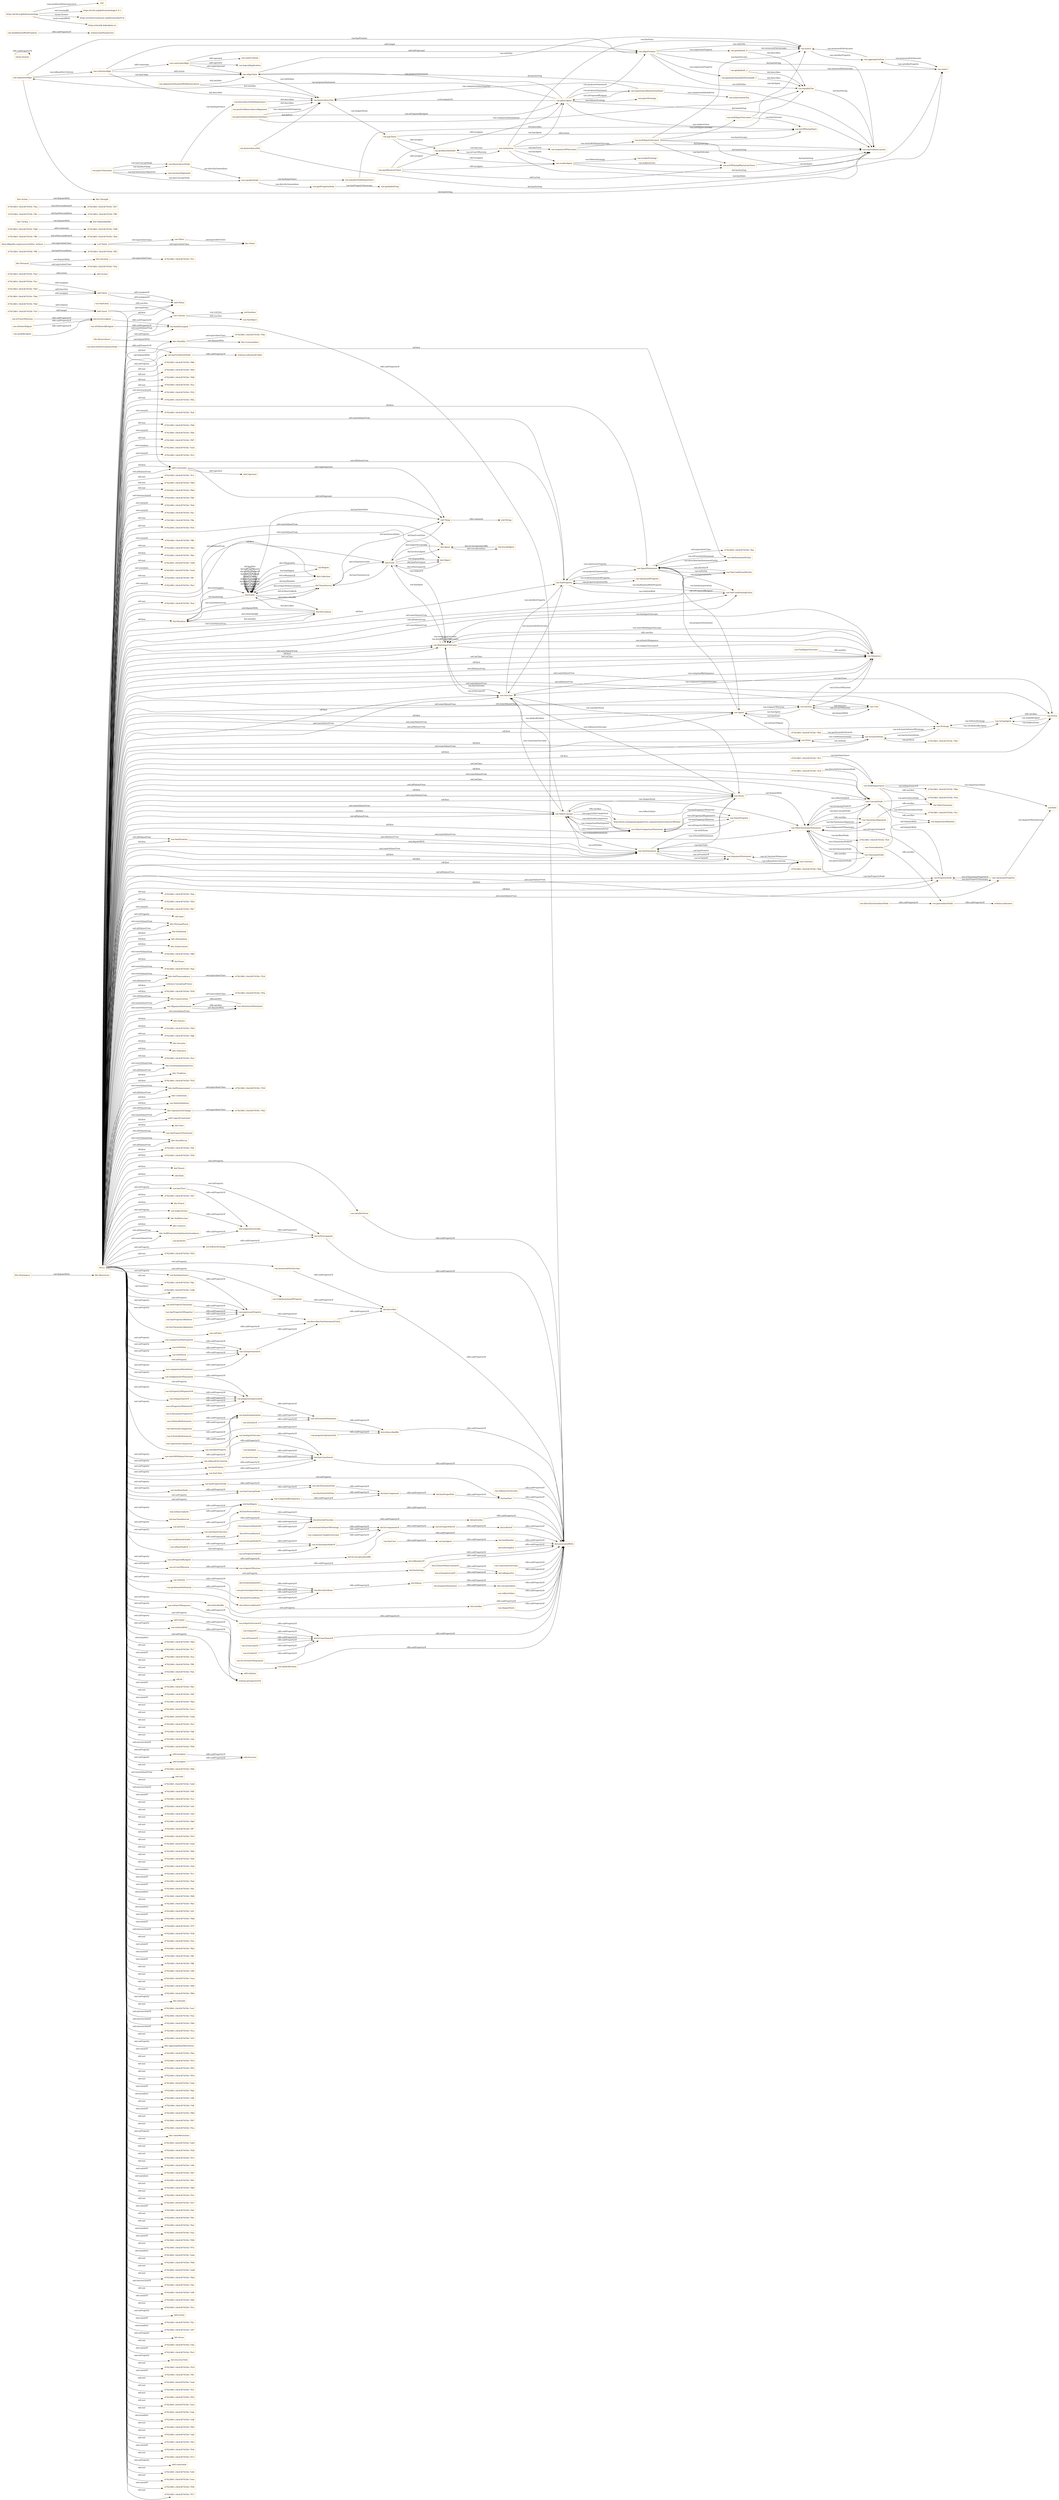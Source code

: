 digraph ar2dtool_diagram { 
rankdir=LR;
size="1501"
node [shape = rectangle, color="orange"]; "bhv:Dominance" "-47923801:18c63679356:-7fbe" "dul:Situation" "-47923801:18c63679356:-7fb2" "odrl:Action" "-47923801:18c63679356:-7f30" "-47923801:18c63679356:-7f5a" "bhv:PersonalFocus" "bhv:Hedonism" "bhv:Societal" "-47923801:18c63679356:-7ff6" "vae:NodeImportance" "bhv:Universalism" "-47923801:18c63679356:-7f24" "vae:Value" "bhv:Stimulation" "-47923801:18c63679356:-7fed" "odrl:Policy" "bhv:Achievement" "bhv:Value" "-47923801:18c63679356:-7f80" "dul:Norm" "odrl:Operator" "-47923801:18c63679356:-7fa4" "-47923801:18c63679356:-7fb8" "vae:VaeProperty" "-47923801:18c63679356:-7f4e" "bhv:SelfTrascendence" "vae:Outcome" "-47923801:18c63679356:-7fd8" "schema:ConceptualFrame" "vae:VaeEntity" "-47923801:18c63679356:-7f59" "vae:MultiInputOutcome" "-47923801:18c63679356:-7fde" "bhv:Conservation" "vae:AlignmentStatement" "bhv:Dependability" "dul:SocialObject" "bhv:Caring" "odrl:Asset" "bhv:Nature" "-47923801:18c63679356:-7fb5" "-47923801:18c63679356:-7f4d" "vae:Generalization" "-47923801:18c63679356:-7ffc" "vae:Context" "vae:ActionOnState" "vae:VaeStatement" "vae:TaxonomyProperty" "bhv:Security" "vae:ConceptNode" "dul:Object" "bhv:Tolerance" "vae:System" "http://dbpedia.org/resource/Value_(ethics)" "bhv:Humility" "-47923801:18c63679356:-7fe1" "-47923801:18c63679356:-7ff3" "odrl:Party" "vae:Norm" "bhv:GrowthAndAnxietyFree" "vae:User" "vae:Sequence" "vae:AgentStatement" "-47923801:18c63679356:-7fe7" "vae:VaeConditionedEntity" "bhv:Tradition" "dul:Event" "dul:Agent" "vae:ValueTaxonomyStatement" "-47923801:18c63679356:-7fc3" "-47923801:18c63679356:-7fd5" "-47923801:18c63679356:-7f1b" "vae:TaxonomyAlignment" "bhv:SelfEnhancement" "vae:Strategy" "-47923801:18c63679356:-7fc0" "vae:Agent" "bhv:Benevolence" "vae:FinalInputOutcome" "vae:VaeSituation" "bhv:Conformity" "vae:Action" "-47923801:18c63679356:-7fbb" "-47923801:18c63679356:-7fcf" "bhv:Resources" "dul:Collection" "vae:AwarenessStatement" "vae:ValueDefinition" "bhv:OpennessToChange" "-47923801:18c63679356:-7ff9" "vae:ActingAgent" "odrl:LogicalConstraint" "-47923801:18c63679356:-7fe4" "vae:ValueConcept" "vae:PropertyNode" "vae:ValueProperty" "vae:ValueComparisonStatement" "-47923801:18c63679356:-7fcc" "vae:VaeStatementEntity" "vae:Criterion" "bhv:Thought" "dul:TimeInterval" "vae:State" "dul:Entity" "-47923801:18c63679356:-7fc9" "bhv:Face" "vae:VaeConditioningEntity" "vae:TaxonomyNode" "vae:VaePropertyStatement" "bhv:SocialFocus" "-47923801:18c63679356:-7f2f" "odrl:Constraint" "-47923801:18c63679356:-7f39" "-47923801:18c63679356:-7ff0" "vae:OptimizedProperty" "dul:Theory" "dul:Region" "dul:Description" "-47923801:18c63679356:-7f3a" "bhv:Action" "-47923801:18c63679356:-7fc6" "vcvf:Value" "odrl:Rule" "-47923801:18c63679356:-7f1c" "-47923801:18c63679356:-7f47" "bhv:Power" "-47923801:18c63679356:-7fea" "vae:ImportanceRelation" "bhv:Personal" "-47923801:18c63679356:-7f42" "-47923801:18c63679356:-7fa1" "vae:ArgumentStatement" "bhv:SelfDirection" "-47923801:18c63679356:-7fd2" "bhv:Concern" "-47923801:18c63679356:-7fdb" "bhv:SelfProtectionAndAnxietyAvoidance" ; /*classes style*/
	"bhv:Action" -> "bhv:Thought" [ label = "owl:disjointWith" ];
	"vae:particularizesNode" -> "schema:subsumedUnder" [ label = "rdfs:subPropertyOf" ];
	"vae:hasConceptNode" -> "vae:hasTaxonomyNode" [ label = "rdfs:subPropertyOf" ];
	"vae:ConceptNode" -> "vae:PropertyNode" [ label = "owl:disjointWith" ];
	"vae:argumentAlign" -> "vae:criterionAlign" [ label = "vae:isBasedOnCriterion" ];
	"vae:argumentAlign" -> "vae:alignPremise" [ label = "vae:hasPremise" ];
	"vae:argumentAlign" -> "vae:alignClaim" [ label = "vae:hasClaim" ];
	"vae:argumentAlign" -> "vae:taxProblemContext" [ label = "dul:hasSetting" ];
	"vae:isTaxonomyNodeOf" -> "dul:isComponentOf" [ label = "rdfs:subPropertyOf" ];
	"vae:previousInputOutcome" -> "dul:directlyFollows" [ label = "rdfs:subPropertyOf" ];
	"vae:proposesStatement" -> "dul:conceptualizes" [ label = "rdfs:subPropertyOf" ];
	"vae:hasTaxonomyNode" -> "dul:hasComponent" [ label = "rdfs:subPropertyOf" ];
	"vae:giniPropertyNode" -> "vae:giniIndexProp" [ label = "vae:hasPropertyTaxonomy" ];
	"dul:isSatisfiedBy" -> "dul:associatedWith" [ label = "rdfs:subPropertyOf" ];
	"vae:nextInputOutcome" -> "dul:directlyPrecedes" [ label = "rdfs:subPropertyOf" ];
	"vae:abidesByValue" -> "dul:associatedWith" [ label = "rdfs:subPropertyOf" ];
	"vae:VaeSituation" -> "vae:VaeStatement" [ label = "owl:disjointWith" ];
	"vae:benvolenceNodeImportance" -> "vae:benevolenceTax" [ label = "dul:describes" ];
	"dul:conceptualizes" -> "dul:associatedWith" [ label = "rdfs:subPropertyOf" ];
	"vae:comparisonHasInferior" -> "vae:interpretationOn" [ label = "rdfs:subPropertyOf" ];
	"vae:hasTrace" -> "dul:isAgentInvolvedIn" [ label = "rdfs:subPropertyOf" ];
	"vae:shapesNorm" -> "dul:associatedWith" [ label = "rdfs:subPropertyOf" ];
	"vae:isInputOf" -> "dul:isConstituentOf" [ label = "rdfs:subPropertyOf" ];
	"dul:involvesAgent" -> "dul:hasParticipant" [ label = "rdfs:subPropertyOf" ];
	"dul:isObservableAt" -> "dul:hasRegion" [ label = "rdfs:subPropertyOf" ];
	"terms:license" -> "terms:license" [ label = "rdfs:subPropertyOf" ];
	"vae:multiInputOutcome2" -> "vae:actOfPayingTaxes" [ label = "vae:hasOutcome" ];
	"vae:multiInputOutcome2" -> "vae:state2" [ label = "vae:hasInput" ];
	"vae:satisfiesNorm" -> "dul:associatedWith" [ label = "rdfs:subPropertyOf" ];
	"bhv:SelfTrascendence" -> "-47923801:18c63679356:-7f24" [ label = "owl:equivalentClass" ];
	"dul:isAgentInvolvedIn" -> "dul:isParticipantIn" [ label = "rdfs:subPropertyOf" ];
	"http://dbpedia.org/resource/Value_(ethics)" -> "vcvf:Value" [ label = "owl:equivalentClass" ];
	"vae:describesVaeStatementEntity" -> "dul:describes" [ label = "rdfs:subPropertyOf" ];
	"vae:hasPropertyTaxonomy" -> "vae:expressesProperty" [ label = "rdfs:subPropertyOf" ];
	"dul:Event" -> "dul:Object" [ label = "owl:disjointWith" ];
	"vae:isPremiseOf" -> "dul:isConstituentOf" [ label = "rdfs:subPropertyOf" ];
	"dul:isConstituentOf" -> "dul:associatedWith" [ label = "rdfs:subPropertyOf" ];
	"vae:interpretationOn" -> "vae:describesVaeStatementEntity" [ label = "rdfs:subPropertyOf" ];
	"vae:isTestedInStatement" -> "vae:hasInterpretation" [ label = "rdfs:subPropertyOf" ];
	"dul:Description" -> "dul:Situation" [ label = "owl:disjointWith" ];
	"vae:giniIndex0_3" -> "vae:state1" [ label = "vae:measuredOnOutcome" ];
	"vae:giniIndex0_3" -> "vae:equalityTax" [ label = "dul:describes" ];
	"vae:madeByAgent" -> "dul:involvesAgent" [ label = "rdfs:subPropertyOf" ];
	"dul:isPreconditionOf" -> "dul:directlyPrecedes" [ label = "rdfs:subPropertyOf" ];
	"vae:isOutcomeOf" -> "dul:isConstituentOf" [ label = "rdfs:subPropertyOf" ];
	"vae:isPresentInStatement" -> "dul:isDescribedBy" [ label = "rdfs:subPropertyOf" ];
	"vae:hasInput" -> "dul:hasConstituent" [ label = "rdfs:subPropertyOf" ];
	"bhv:Personal" -> "bhv:Societal" [ label = "owl:disjointWith" ];
	"bhv:Personal" -> "-47923801:18c63679356:-7f3a" [ label = "owl:equivalentClass" ];
	"vae:hasUser" -> "vae:hasAgent" [ label = "rdfs:subPropertyOf" ];
	"vae:equalityTax" -> "vae:taxProblemContext" [ label = "dul:hasSetting" ];
	"vae:influencesOutcome" -> "dul:associatedWith" [ label = "rdfs:subPropertyOf" ];
	"dul:hasPart" -> "dul:associatedWith" [ label = "rdfs:subPropertyOf" ];
	"vae:onState" -> "dul:hasPrecondition" [ label = "rdfs:subPropertyOf" ];
	"vae:hasActionOnState" -> "dul:hasComponent" [ label = "rdfs:subPropertyOf" ];
	"vae:AgentStatement" -> "-47923801:18c63679356:-7fa1" [ label = "owl:equivalentClass" ];
	"vae:hasPropertyNode" -> "vae:hasTaxonomyNode" [ label = "rdfs:subPropertyOf" ];
	"vae:payMinimumTaxes" -> "vae:problemModeller" [ label = "odrl:assigner" ];
	"vae:payMinimumTaxes" -> "vae:payerAgent" [ label = "odrl:assignee" ];
	"vae:payMinimumTaxes" -> "vae:evaderAgent" [ label = "odrl:assignee" ];
	"vae:payMinimumTaxes" -> "vae:actOfPayingMiniumumTaxes" [ label = "odrl:action" ];
	"vae:equalityNode" -> "vae:giniPropertyNode" [ label = "vae:directlyGeneralizes" ];
	"vae:equalityNode" -> "vae:equalityNodeImportance" [ label = "vae:hasImportance" ];
	"dul:hasPrecondition" -> "dul:directlyFollows" [ label = "rdfs:subPropertyOf" ];
	"vae:hasPropertyOfSuperior" -> "vae:expressesProperty" [ label = "rdfs:subPropertyOf" ];
	"odrl:Asset" -> "odrl:Constraint" [ label = "owl:disjointWith" ];
	"bhv:Conservation" -> "-47923801:18c63679356:-7f5a" [ label = "owl:equivalentClass" ];
	"dul:hasRegion" -> "dul:associatedWith" [ label = "rdfs:subPropertyOf" ];
	"vae:isPropertyNodeOf" -> "vae:isTaxonomyNodeOf" [ label = "rdfs:subPropertyOf" ];
	"bhv:Societal" -> "-47923801:18c63679356:-7f1c" [ label = "owl:equivalentClass" ];
	"dul:precedes" -> "dul:associatedWith" [ label = "rdfs:subPropertyOf" ];
	"vae:comparisonHasSuperior" -> "vae:interpretationOn" [ label = "rdfs:subPropertyOf" ];
	"vae:hasOutcome" -> "dul:hasConstituent" [ label = "rdfs:subPropertyOf" ];
	"vae:Norm" -> "vae:ValueTaxonomyStatement" [ label = "owl:disjointWith" ];
	"vae:alignPremise" -> "vae:equalityTax" [ label = "vae:withValue" ];
	"vae:alignPremise" -> "vae:state2" [ label = "vae:onEntity" ];
	"vae:alignPremise" -> "vae:giniIndexSatisfiedThreshold0_7" [ label = "vae:expressesProperty" ];
	"vae:alignPremise" -> "vae:giniIndex0_9" [ label = "vae:expressesProperty" ];
	"vae:alignPremise" -> "vae:taxProblemContext" [ label = "dul:hasSetting" ];
	"vae:isProposedByAgent" -> "dul:isConceptualizedBy" [ label = "rdfs:subPropertyOf" ];
	"dul:isComponentOf" -> "dul:isPropertPartOf" [ label = "rdfs:subPropertyOf" ];
	"vae:Value" -> "bhv:Value" [ label = "owl:equivalentClass" ];
	"bhv:Dominance" -> "bhv:Resources" [ label = "owl:disjointWith" ];
	"vae:isEntityOf" -> "vae:isPresentInStatement" [ label = "rdfs:subPropertyOf" ];
	"dul:isConceptualizedBy" -> "dul:associatedWith" [ label = "rdfs:subPropertyOf" ];
	"vae:MultiInputOutcome" -> "vae:Sequence" [ label = "rdfs:seeAlso" ];
	"vae:propertyExpressedAt" -> "vae:isPresentInStatement" [ label = "rdfs:subPropertyOf" ];
	"vae:payerAgent" -> "vae:taxProblemContext" [ label = "dul:hasSetting" ];
	"vae:payerAgent" -> "vae:importanceRelationTaxPayer" [ label = "vae:proposesStatement" ];
	"vae:payerAgent" -> "vae:payerStrategy" [ label = "vae:followsStrategy" ];
	"vae:payerAgent" -> "vae:benevolenceTax" [ label = "vcvf:commitsTo" ];
	"vae:payerAgent" -> "vae:argumentAlign" [ label = "vae:proposesStatement" ];
	"vae:payerAgent" -> "vae:alignClaim" [ label = "vae:proposesStatement" ];
	"vae:payerAgent" -> "vae:actOfPayingTaxes" [ label = "vae:makesAction" ];
	"vae:payerAgent" -> "vae:alignPremise" [ label = "vae:proposesStatement" ];
	"vae:hasState" -> "dul:isAgentInvolvedIn" [ label = "rdfs:subPropertyOf" ];
	"vae:AwarenessStatement" -> "vae:AlignmentStatement" [ label = "rdfs:seeAlso" ];
	"vae:isConceptNodeOf" -> "vae:isTaxonomyNodeOf" [ label = "rdfs:subPropertyOf" ];
	"bhv:Caring" -> "bhv:Dependability" [ label = "owl:disjointWith" ];
	"vae:payTaxes" -> "vae:problemModeller" [ label = "odrl:assigner" ];
	"vae:payTaxes" -> "vae:evaderAgent" [ label = "odrl:assignee" ];
	"vae:payTaxes" -> "vae:actOfPayingTaxes" [ label = "odrl:action" ];
	"vae:hasRootNode" -> "vae:hasConceptNode" [ label = "rdfs:subPropertyOf" ];
	"vae:isAgentOfSystem" -> "dul:isMemberOf" [ label = "rdfs:subPropertyOf" ];
	"dul:hasProperPart" -> "dul:hasPart" [ label = "rdfs:subPropertyOf" ];
	"vae:aggregationSum" -> "vae:state2" [ label = "vae:measuredOnOutcome" ];
	"vae:aggregationSum" -> "vae:state1" [ label = "vae:measuredOnOutcome" ];
	"vae:ValueConcept" -> "http://www.ontologydesignpatterns.org/ont/values/valuecore#Value" [ label = "rdfs:seeAlso" ];
	"vae:state1" -> "vae:aggregationSum" [ label = "vae:satisfiesProperty" ];
	"vae:isInputOutcomeOf" -> "dul:isConstituentOf" [ label = "rdfs:subPropertyOf" ];
	"vae:payerTaxonomy" -> "vae:taxonomAlignment" [ label = "vae:hasTaxonomyAlignment" ];
	"vae:payerTaxonomy" -> "vae:benevolenceNode" [ label = "vae:hasRootNode" ];
	"vae:payerTaxonomy" -> "vae:equalityNode" [ label = "vae:hasConceptNode" ];
	"vae:payerTaxonomy" -> "vae:benevolenceNode" [ label = "vae:hasConceptNode" ];
	"vae:isTaxonomyPropertyOf" -> "vae:propertyExpressedAt" [ label = "rdfs:subPropertyOf" ];
	"vae:giniIndex0_9" -> "vae:state2" [ label = "vae:measuredOnOutcome" ];
	"vae:giniIndex0_9" -> "vae:equalityTax" [ label = "dul:describes" ];
	"vae:directlyParticularizesNode" -> "vae:particularizesNode" [ label = "rdfs:subPropertyOf" ];
	"vae:isRootNodeOf" -> "vae:isConceptNodeOf" [ label = "rdfs:subPropertyOf" ];
	"vae:problemModeller" -> "vae:taxSystem" [ label = "vae:isUserOfSystem" ];
	"dul:hasSetting" -> "dul:associatedWith" [ label = "rdfs:subPropertyOf" ];
	"dul:hasMember" -> "dul:associatedWith" [ label = "rdfs:subPropertyOf" ];
	"vae:expressesProperty" -> "vae:describesVaeStatementEntity" [ label = "rdfs:subPropertyOf" ];
	"vae:taxSystem" -> "vae:problemModeller" [ label = "vae:hasUser" ];
	"vae:taxSystem" -> "vae:sequenceOfOutcomes" [ label = "vae:hasTrace" ];
	"vae:taxSystem" -> "vae:state2" [ label = "vae:hasState" ];
	"vae:taxSystem" -> "vae:state1" [ label = "vae:hasState" ];
	"vae:taxSystem" -> "vae:payerAgent" [ label = "vae:hasAgent" ];
	"vae:taxSystem" -> "vae:evaderAgent" [ label = "vae:hasAgent" ];
	"vae:taxSystem" -> "vae:taxProblemContext" [ label = "dul:hasSetting" ];
	"vae:hasAgent" -> "dul:hasMember" [ label = "rdfs:subPropertyOf" ];
	"vae:isFollowedByAgent" -> "dul:hasParticipant" [ label = "rdfs:subPropertyOf" ];
	"vae:criterionAlign" -> "vae:alignPremise" [ label = "odrl:target" ];
	"vae:criterionAlign" -> "vae:constraintAlign" [ label = "odrl:constraint" ];
	"vae:criterionAlign" -> "vae:alignClaim" [ label = "odrl:action" ];
	"vae:criterionAlign" -> "vae:benevolenceTax" [ label = "dul:describes" ];
	"vae:hasRelationWithProperty" -> "schema:hasPerspective" [ label = "rdfs:subPropertyOf" ];
	"vae:measuredOnOutcome" -> "dul:describes" [ label = "rdfs:subPropertyOf" ];
	"vae:isImportanceOf" -> "vae:propertyExpressedAt" [ label = "rdfs:subPropertyOf" ];
	"dul:isSettingFor" -> "dul:associatedWith" [ label = "rdfs:subPropertyOf" ];
	"vae:perform" -> "dul:hasPostcondition" [ label = "rdfs:subPropertyOf" ];
	"vcvf:Value" -> "bhv:Value" [ label = "owl:equivalentClass" ];
	"vcvf:Value" -> "vae:Value" [ label = "owl:equivalentClass" ];
	"dul:isPartOf" -> "dul:associatedWith" [ label = "rdfs:subPropertyOf" ];
	"vae:isTraceOfSystem" -> "dul:involvesAgent" [ label = "rdfs:subPropertyOf" ];
	"dul:isParticipantIn" -> "dul:associatedWith" [ label = "rdfs:subPropertyOf" ];
	"vae:directlyGeneralizesNode" -> "vae:generalizesNode" [ label = "rdfs:subPropertyOf" ];
	"dul:hasTimeInterval" -> "dul:hasRegion" [ label = "rdfs:subPropertyOf" ];
	"vae:importanceRelationTaxPayer" -> "vae:payerAgent" [ label = "vae:isProposedByAgent" ];
	"vae:importanceRelationTaxPayer" -> "vae:benevolenceTax" [ label = "vae:comparisonHasSuperior" ];
	"vae:importanceRelationTaxPayer" -> "vae:achievementTax" [ label = "vae:comparisonHasInferior" ];
	"vae:conditionsActionIn" -> "dul:isPreconditionOf" [ label = "rdfs:subPropertyOf" ];
	"vae:superiorInComparison" -> "vae:hasInterpretation" [ label = "rdfs:subPropertyOf" ];
	"vae:System" -> "vae:User" [ label = "owl:disjointWith" ];
	"dul:satisfies" -> "dul:associatedWith" [ label = "rdfs:subPropertyOf" ];
	"vae:TaxonomyNode" -> "vae:ValueTaxonomyStatement" [ label = "rdfs:seeAlso" ];
	"vae:ValueTaxonomyStatement" -> "vae:TaxonomyAlignment" [ label = "rdfs:seeAlso" ];
	"vae:followsStrategy" -> "dul:isParticipantIn" [ label = "rdfs:subPropertyOf" ];
	"vae:hasPropertyOfInferior" -> "vae:expressesProperty" [ label = "rdfs:subPropertyOf" ];
	"vae:composedBySequence" -> "dul:hasComponent" [ label = "rdfs:subPropertyOf" ];
	"vae:isActionOnStateOfStrategy" -> "dul:isComponentOf" [ label = "rdfs:subPropertyOf" ];
	"https://w3id.org/def/vaeontology" -> "vae:" [ label = "vann:preferredNamespaceUri" ];
	"https://w3id.org/def/vaeontology" -> "https://w3id.org/def/vaeontology/1.0.1" [ label = "owl:versionIRI" ];
	"https://w3id.org/def/vaeontology" -> "https://creativecommons.org/licenses/by/4.0/" [ label = "terms:license" ];
	"https://w3id.org/def/vaeontology" -> "https://chowlk.linkeddata.es" [ label = "mod:createdWith" ];
	"vae:benevolenceTax" -> "vae:payTaxes" [ label = "vae:shapesNorm" ];
	"dul:hasComponent" -> "dul:hasProperPart" [ label = "rdfs:subPropertyOf" ];
	"vae:startsWithInputOutcome" -> "vae:hasInputOutcome" [ label = "rdfs:subPropertyOf" ];
	"dul:hasParticipant" -> "dul:associatedWith" [ label = "rdfs:subPropertyOf" ];
	"vae:isOptimizationOfProperty" -> "dul:describes" [ label = "rdfs:subPropertyOf" ];
	"vae:propertyOptimizedAt" -> "dul:isDescribedBy" [ label = "rdfs:subPropertyOf" ];
	"bhv:Humility" -> "bhv:Universalism" [ label = "owl:disjointWith" ];
	"bhv:Humility" -> "-47923801:18c63679356:-7f4e" [ label = "owl:equivalentClass" ];
	"vae:FinalInputOutcome" -> "vae:Sequence" [ label = "rdfs:seeAlso" ];
	"odrl:target" -> "odrl:relation" [ label = "rdfs:subPropertyOf" ];
	"vae:benevolenceDef" -> "vae:benevolenceTax" [ label = "dul:defines" ];
	"vae:benevolenceDef" -> "vae:taxProblemContext" [ label = "dul:hasSetting" ];
	"bhv:SelfEnhancement" -> "-47923801:18c63679356:-7f30" [ label = "owl:equivalentClass" ];
	"dul:directlyPrecedes" -> "dul:precedes" [ label = "rdfs:subPropertyOf" ];
	"vae:makesAction" -> "dul:isAgentInvolvedIn" [ label = "rdfs:subPropertyOf" ];
	"vae:constrainsOutcome" -> "dul:associatedWith" [ label = "rdfs:subPropertyOf" ];
	"vae:withValue" -> "vae:interpretationOn" [ label = "rdfs:subPropertyOf" ];
	"vae:constraintAlign" -> "vae:alignClaim" [ label = "odrl:rightOperand" ];
	"vae:constraintAlign" -> "vae:sameContext" [ label = "odrl:operator" ];
	"vae:constraintAlign" -> "vae:logicalImplication" [ label = "odrl:operator" ];
	"vae:constraintAlign" -> "vae:alignPremise" [ label = "odrl:leftOperand" ];
	"dul:isRegionFor" -> "dul:associatedWith" [ label = "rdfs:subPropertyOf" ];
	"dul:describes" -> "dul:associatedWith" [ label = "rdfs:subPropertyOf" ];
	"vae:satisfiesProperty" -> "dul:isDescribedBy" [ label = "rdfs:subPropertyOf" ];
	"vae:isAlignmentOfTaxonomy" -> "vae:propertyExpressedAt" [ label = "rdfs:subPropertyOf" ];
	"vae:TaxonomyAlignment" -> "vae:ValueTaxonomy" [ label = "rdfs:seeAlso" ];
	"vae:generalizationRelationTaxPayer" -> "vae:payerAgent" [ label = "vae:isProposedByAgent" ];
	"vae:generalizationRelationTaxPayer" -> "vae:benevolenceTax" [ label = "vae:comparisonHasSuperior" ];
	"vae:generalizationRelationTaxPayer" -> "vae:equalityTax" [ label = "vae:comparisonHasInferior" ];
	"vae:hasImportance" -> "vae:expressesProperty" [ label = "rdfs:subPropertyOf" ];
	"vae:alignClaim" -> "vae:benevolenceTax" [ label = "vae:withValue" ];
	"vae:alignClaim" -> "vae:state2" [ label = "vae:onEntity" ];
	"vae:alignClaim" -> "vae:taxProblemContext" [ label = "dul:hasSetting" ];
	"dul:isDescribedBy" -> "dul:associatedWith" [ label = "rdfs:subPropertyOf" ];
	"vae:actOfPayingMiniumumTaxes" -> "vae:taxProblemContext" [ label = "dul:hasSetting" ];
	"vae:relationWith" -> "schema:perspectiveOn" [ label = "rdfs:subPropertyOf" ];
	"vae:NodeImportance" -> "vae:ValueTaxonomy" [ label = "rdfs:seeAlso" ];
	"vae:NodeImportance" -> "vae:ImportanceRelation" [ label = "rdfs:seeAlso" ];
	"dul:isSubordinatedTo" -> "dul:directlyFollows" [ label = "rdfs:subPropertyOf" ];
	"vae:multiInputOutcome1" -> "vae:multiInputOutcome2" [ label = "vae:nextInputOutcome" ];
	"vae:multiInputOutcome1" -> "vae:state2" [ label = "vae:hasOutcome" ];
	"vae:multiInputOutcome1" -> "vae:actOfPayingTaxes" [ label = "vae:hasOutcome" ];
	"vae:multiInputOutcome1" -> "vae:actOfPayingMiniumumTaxes" [ label = "vae:hasOutcome" ];
	"vae:multiInputOutcome1" -> "vae:state1" [ label = "vae:hasInput" ];
	"vae:Action" -> "vae:ActingAgent" [ label = "rdfs:seeAlso" ];
	"vae:isValuedInStatement" -> "vae:hasInterpretation" [ label = "rdfs:subPropertyOf" ];
	"vae:sequenceOfOutcomes" -> "vae:multiInputOutcome1" [ label = "vae:startsWithInputOutcome" ];
	"vae:sequenceOfOutcomes" -> "vae:taxProblemContext" [ label = "dul:hasSetting" ];
	"vae:inferiorInComparison" -> "vae:hasInterpretation" [ label = "rdfs:subPropertyOf" ];
	"vae:VaeEntity" -> "vae:Context" [ label = "rdfs:seeAlso" ];
	"vae:withNorm" -> "vae:interpretationOn" [ label = "rdfs:subPropertyOf" ];
	"vae:isClaimOf" -> "dul:isConstituentOf" [ label = "rdfs:subPropertyOf" ];
	"vae:hasInputOutcome" -> "dul:hasConstituent" [ label = "rdfs:subPropertyOf" ];
	"vae:alignmentSituationWithbenevolence" -> "vae:benevolenceTax" [ label = "dul:satisfies" ];
	"vae:alignmentSituationWithbenevolence" -> "vae:alignClaim" [ label = "dul:satisfies" ];
	"vae:isPropertyOfSuperiorOf" -> "vae:propertyExpressedAt" [ label = "rdfs:subPropertyOf" ];
	"vae:evaderAgent" -> "vae:actOfPayingMiniumumTaxes" [ label = "vae:makesAction" ];
	"vae:evaderAgent" -> "vae:evaderStrategy" [ label = "vae:followsStrategy" ];
	"vae:evaderAgent" -> "vae:taxProblemContext" [ label = "dul:hasSetting" ];
	"vae:isStateOfAgent" -> "dul:involvesAgent" [ label = "rdfs:subPropertyOf" ];
	"dul:isPropertPartOf" -> "dul:isPartOf" [ label = "rdfs:subPropertyOf" ];
	"vae:Generalization" -> "vae:generalizesNode" [ label = "rdfs:seeAlso" ];
	"vae:Generalization" -> "vae:ImportanceRelation" [ label = "owl:disjointWith" ];
	"vae:Context" -> "vae:VaeObject" [ label = "rdfs:seeAlso" ];
	"NULL" -> "-47923801:18c63679356:-7f0d" [ label = "owl:members" ];
	"NULL" -> "-47923801:18c63679356:-7f59" [ label = "rdf:first" ];
	"NULL" -> "dul:Collection" [ label = "owl:allValuesFrom" ];
	"NULL" -> "-47923801:18c63679356:-7fc7" [ label = "rdf:rest" ];
	"NULL" -> "-47923801:18c63679356:-7fce" [ label = "owl:unionOf" ];
	"NULL" -> "vae:hasConceptNode" [ label = "owl:onProperty" ];
	"NULL" -> "bhv:PersonalFocus" [ label = "owl:someValuesFrom" ];
	"NULL" -> "bhv:Hedonism" [ label = "rdf:first" ];
	"NULL" -> "-47923801:18c63679356:-7ff4" [ label = "rdf:rest" ];
	"NULL" -> "bhv:Conservation" [ label = "owl:allValuesFrom" ];
	"NULL" -> "-47923801:18c63679356:-7fee" [ label = "rdf:rest" ];
	"NULL" -> "rdf:nil" [ label = "rdf:rest" ];
	"NULL" -> "-47923801:18c63679356:-7fb1" [ label = "owl:unionOf" ];
	"NULL" -> "vae:VaeConditioningEntity" [ label = "owl:someValuesFrom" ];
	"NULL" -> "vae:isBasedOnCriterion" [ label = "owl:onProperty" ];
	"NULL" -> "-47923801:18c63679356:-7f0f" [ label = "rdf:rest" ];
	"NULL" -> "-47923801:18c63679356:-7fb4" [ label = "owl:unionOf" ];
	"NULL" -> "-47923801:18c63679356:-7ee3" [ label = "rdf:rest" ];
	"NULL" -> "vae:interpretationOn" [ label = "owl:onProperty" ];
	"NULL" -> "-47923801:18c63679356:-7edd" [ label = "rdf:rest" ];
	"NULL" -> "vae:isTaxonomyNodeOf" [ label = "owl:onProperty" ];
	"NULL" -> "vae:ConceptNode" [ label = "rdf:first" ];
	"NULL" -> "vae:PropertyNode" [ label = "rdf:first" ];
	"NULL" -> "-47923801:18c63679356:-7fe5" [ label = "rdf:rest" ];
	"NULL" -> "-47923801:18c63679356:-7fdf" [ label = "rdf:rest" ];
	"NULL" -> "-47923801:18c63679356:-7efe" [ label = "rdf:rest" ];
	"NULL" -> "-47923801:18c63679356:-7f58" [ label = "owl:intersectionOf" ];
	"NULL" -> "odrl:assignee" [ label = "owl:onProperty" ];
	"NULL" -> "-47923801:18c63679356:-7f06" [ label = "rdf:rest" ];
	"NULL" -> "vae:ConceptNode" [ label = "owl:someValuesFrom" ];
	"NULL" -> "vae:expressesProperty" [ label = "owl:onProperty" ];
	"NULL" -> "vae:VaeSituation" [ label = "owl:allValuesFrom" ];
	"NULL" -> "dul:hasSetting" [ label = "owl:onProperty" ];
	"NULL" -> "-47923801:18c63679356:-7f39" [ label = "rdf:first" ];
	"NULL" -> "bhv:SelfTrascendence" [ label = "owl:someValuesFrom" ];
	"NULL" -> "owl:real" [ label = "owl:someValuesFrom" ];
	"NULL" -> "-47923801:18c63679356:-7ed4" [ label = "rdf:rest" ];
	"NULL" -> "-47923801:18c63679356:-7f9f" [ label = "owl:intersectionOf" ];
	"NULL" -> "odrl:LogicalConstraint" [ label = "rdf:first" ];
	"NULL" -> "-47923801:18c63679356:-7fc2" [ label = "owl:unionOf" ];
	"NULL" -> "-47923801:18c63679356:-7ef5" [ label = "rdf:rest" ];
	"NULL" -> "vae:onEntity" [ label = "owl:onProperty" ];
	"NULL" -> "-47923801:18c63679356:-7eef" [ label = "rdf:rest" ];
	"NULL" -> "vae:VaeConditioningEntity" [ label = "owl:allValuesFrom" ];
	"NULL" -> "vae:TaxonomyNode" [ label = "rdf:first" ];
	"NULL" -> "-47923801:18c63679356:-7fb0" [ label = "rdf:rest" ];
	"NULL" -> "-47923801:18c63679356:-7ff7" [ label = "rdf:rest" ];
	"NULL" -> "-47923801:18c63679356:-7f35" [ label = "rdf:rest" ];
	"NULL" -> "vae:abidesByValue" [ label = "owl:onProperty" ];
	"NULL" -> "vae:comparisonHasInferior" [ label = "owl:onProperty" ];
	"NULL" -> "vae:isUserOfSystem" [ label = "owl:onProperty" ];
	"NULL" -> "vae:ActionOnState" [ label = "rdf:first" ];
	"NULL" -> "vae:VaeStatement" [ label = "owl:someValuesFrom" ];
	"NULL" -> "-47923801:18c63679356:-7ee6" [ label = "rdf:rest" ];
	"NULL" -> "vae:Criterion" [ label = "owl:allValuesFrom" ];
	"NULL" -> "odrl:Constraint" [ label = "owl:allValuesFrom" ];
	"NULL" -> "vae:VaeProperty" [ label = "owl:allValuesFrom" ];
	"NULL" -> "-47923801:18c63679356:-7f0b" [ label = "rdf:rest" ];
	"NULL" -> "bhv:GrowthAndAnxietyFree" [ label = "owl:someValuesFrom" ];
	"NULL" -> "vae:withValue" [ label = "owl:onProperty" ];
	"NULL" -> "vae:Strategy" [ label = "owl:someValuesFrom" ];
	"NULL" -> "-47923801:18c63679356:-7fe8" [ label = "rdf:rest" ];
	"NULL" -> "-47923801:18c63679356:-7f26" [ label = "rdf:rest" ];
	"NULL" -> "-47923801:18c63679356:-7f11" [ label = "owl:members" ];
	"NULL" -> "vae:ConceptNode" [ label = "owl:onClass" ];
	"NULL" -> "vae:Action" [ label = "rdf:first" ];
	"NULL" -> "-47923801:18c63679356:-7f1b" [ label = "rdf:first" ];
	"NULL" -> "-47923801:18c63679356:-7fa4" [ label = "owl:someValuesFrom" ];
	"NULL" -> "vae:MultiInputOutcome" [ label = "owl:someValuesFrom" ];
	"NULL" -> "-47923801:18c63679356:-7f4d" [ label = "rdf:first" ];
	"NULL" -> "-47923801:18c63679356:-7fe0" [ label = "owl:unionOf" ];
	"NULL" -> "dul:hasPart" [ label = "owl:onProperty" ];
	"NULL" -> "vae:AwarenessStatement" [ label = "owl:someValuesFrom" ];
	"NULL" -> "-47923801:18c63679356:-7fd1" [ label = "owl:unionOf" ];
	"NULL" -> "-47923801:18c63679356:-7f08" [ label = "owl:members" ];
	"NULL" -> "vae:startsWithInputOutcome" [ label = "owl:onProperty" ];
	"NULL" -> "-47923801:18c63679356:-7fb3" [ label = "rdf:rest" ];
	"NULL" -> "-47923801:18c63679356:-7ef1" [ label = "owl:members" ];
	"NULL" -> "-47923801:18c63679356:-7fdd" [ label = "owl:unionOf" ];
	"NULL" -> "-47923801:18c63679356:-7f7f" [ label = "owl:unionOf" ];
	"NULL" -> "-47923801:18c63679356:-7f38" [ label = "owl:intersectionOf" ];
	"NULL" -> "-47923801:18c63679356:-7f3e" [ label = "rdf:rest" ];
	"NULL" -> "vae:Agent" [ label = "owl:someValuesFrom" ];
	"NULL" -> "vae:isStartOfSequence" [ label = "owl:onProperty" ];
	"NULL" -> "bhv:Tradition" [ label = "rdf:first" ];
	"NULL" -> "vae:nextInputOutcome" [ label = "owl:onProperty" ];
	"NULL" -> "-47923801:18c63679356:-7fba" [ label = "owl:unionOf" ];
	"NULL" -> "vae:Sequence" [ label = "owl:onClass" ];
	"NULL" -> "vae:hasRootNode" [ label = "owl:onProperty" ];
	"NULL" -> "-47923801:18c63679356:-7ff5" [ label = "owl:unionOf" ];
	"NULL" -> "vae:VaeConditionedEntity" [ label = "owl:someValuesFrom" ];
	"NULL" -> "-47923801:18c63679356:-7ff8" [ label = "owl:unionOf" ];
	"NULL" -> "-47923801:18c63679356:-7ef0" [ label = "rdf:rest" ];
	"NULL" -> "bhv:SelfEnhancement" [ label = "owl:someValuesFrom" ];
	"NULL" -> "-47923801:18c63679356:-7eea" [ label = "rdf:rest" ];
	"NULL" -> "vae:Outcome" [ label = "owl:someValuesFrom" ];
	"NULL" -> "bhv:GrowthAndAnxietyFree" [ label = "owl:allValuesFrom" ];
	"NULL" -> "bhv:SelfDirection" [ label = "rdf:first" ];
	"NULL" -> "vae:TaxonomyProperty" [ label = "owl:someValuesFrom" ];
	"NULL" -> "dul:Theory" [ label = "rdf:first" ];
	"NULL" -> "dul:Event" [ label = "rdf:first" ];
	"NULL" -> "vae:NodeImportance" [ label = "owl:onClass" ];
	"NULL" -> "-47923801:18c63679356:-7f00" [ label = "rdf:rest" ];
	"NULL" -> "vae:ArgumentStatement" [ label = "rdf:first" ];
	"NULL" -> "-47923801:18c63679356:-7fb6" [ label = "rdf:rest" ];
	"NULL" -> "bhv:attitude" [ label = "owl:onProperty" ];
	"NULL" -> "-47923801:18c63679356:-7ee1" [ label = "rdf:rest" ];
	"NULL" -> "vae:Norm" [ label = "rdf:first" ];
	"NULL" -> "schema:perspectiveOn" [ label = "owl:onProperty" ];
	"NULL" -> "-47923801:18c63679356:-7fbe" [ label = "rdf:first" ];
	"NULL" -> "vae:VaeProperty" [ label = "rdf:first" ];
	"NULL" -> "-47923801:18c63679356:-7f2e" [ label = "owl:intersectionOf" ];
	"NULL" -> "-47923801:18c63679356:-7f40" [ label = "owl:intersectionOf" ];
	"NULL" -> "-47923801:18c63679356:-7f1a" [ label = "owl:intersectionOf" ];
	"NULL" -> "vae:isImportanceOf" [ label = "owl:onProperty" ];
	"NULL" -> "-47923801:18c63679356:-7ef3" [ label = "rdf:rest" ];
	"NULL" -> "bhv:opposingValueMotivation" [ label = "owl:onProperty" ];
	"NULL" -> "bhv:Humility" [ label = "rdf:first" ];
	"NULL" -> "-47923801:18c63679356:-7f4a" [ label = "owl:unionOf" ];
	"NULL" -> "dul:isSatisfiedBy" [ label = "owl:onProperty" ];
	"NULL" -> "-47923801:18c63679356:-7f33" [ label = "rdf:rest" ];
	"NULL" -> "-47923801:18c63679356:-7f03" [ label = "rdf:rest" ];
	"NULL" -> "-47923801:18c63679356:-7f54" [ label = "rdf:rest" ];
	"NULL" -> "vae:hasImportance" [ label = "owl:onProperty" ];
	"NULL" -> "-47923801:18c63679356:-7ede" [ label = "rdf:rest" ];
	"NULL" -> "-47923801:18c63679356:-7fda" [ label = "owl:unionOf" ];
	"NULL" -> "vae:satisfiesProperty" [ label = "owl:onProperty" ];
	"NULL" -> "bhv:OpennessToChange" [ label = "owl:allValuesFrom" ];
	"NULL" -> "vae:VaeStatement" [ label = "rdf:first" ];
	"NULL" -> "-47923801:18c63679356:-7efb" [ label = "owl:members" ];
	"NULL" -> "-47923801:18c63679356:-7eff" [ label = "rdf:rest" ];
	"NULL" -> "-47923801:18c63679356:-7f80" [ label = "owl:someValuesFrom" ];
	"NULL" -> "vae:VaeSituation" [ label = "rdf:first" ];
	"NULL" -> "-47923801:18c63679356:-7f8d" [ label = "owl:unionOf" ];
	"NULL" -> "-47923801:18c63679356:-7f07" [ label = "rdf:rest" ];
	"NULL" -> "-47923801:18c63679356:-7f2a" [ label = "rdf:rest" ];
	"NULL" -> "bhv:valueMotivation" [ label = "owl:onProperty" ];
	"NULL" -> "vae:satisfiesNorm" [ label = "owl:onProperty" ];
	"NULL" -> "vae:relationWith" [ label = "owl:onProperty" ];
	"NULL" -> "-47923801:18c63679356:-7ed5" [ label = "rdf:rest" ];
	"NULL" -> "bhv:Stimulation" [ label = "rdf:first" ];
	"NULL" -> "-47923801:18c63679356:-7f28" [ label = "rdf:rest" ];
	"NULL" -> "-47923801:18c63679356:-7f15" [ label = "rdf:rest" ];
	"NULL" -> "-47923801:18c63679356:-7f47" [ label = "rdf:first" ];
	"NULL" -> "-47923801:18c63679356:-7ef6" [ label = "rdf:rest" ];
	"NULL" -> "-47923801:18c63679356:-7fd7" [ label = "owl:unionOf" ];
	"NULL" -> "odrl:Constraint" [ label = "rdf:first" ];
	"NULL" -> "odrl:target" [ label = "owl:onProperty" ];
	"NULL" -> "-47923801:18c63679356:-7f01" [ label = "owl:members" ];
	"NULL" -> "-47923801:18c63679356:-7fd9" [ label = "rdf:rest" ];
	"NULL" -> "-47923801:18c63679356:-7f3c" [ label = "rdf:rest" ];
	"NULL" -> "vae:makesAction" [ label = "owl:onProperty" ];
	"NULL" -> "-47923801:18c63679356:-7ee7" [ label = "rdf:rest" ];
	"NULL" -> "dul:Object" [ label = "owl:someValuesFrom" ];
	"NULL" -> "-47923801:18c63679356:-7fef" [ label = "owl:unionOf" ];
	"NULL" -> "vae:onState" [ label = "owl:onProperty" ];
	"NULL" -> "dul:isParticipantIn" [ label = "owl:onProperty" ];
	"NULL" -> "vae:VaeProperty" [ label = "owl:someValuesFrom" ];
	"NULL" -> "bhv:SelfProtectionAndAnxietyAvoidance" [ label = "owl:someValuesFrom" ];
	"NULL" -> "-47923801:18c63679356:-7f0c" [ label = "rdf:rest" ];
	"NULL" -> "vae:Agent" [ label = "owl:allValuesFrom" ];
	"NULL" -> "-47923801:18c63679356:-7fa2" [ label = "rdf:rest" ];
	"NULL" -> "-47923801:18c63679356:-7eec" [ label = "owl:members" ];
	"NULL" -> "-47923801:18c63679356:-7f99" [ label = "owl:unionOf" ];
	"NULL" -> "-47923801:18c63679356:-7f7e" [ label = "rdf:rest" ];
	"NULL" -> "-47923801:18c63679356:-7eda" [ label = "owl:members" ];
	"NULL" -> "-47923801:18c63679356:-7f48" [ label = "rdf:rest" ];
	"NULL" -> "vae:PropertyNode" [ label = "owl:someValuesFrom" ];
	"NULL" -> "-47923801:18c63679356:-7ed8" [ label = "rdf:rest" ];
	"NULL" -> "-47923801:18c63679356:-7fbd" [ label = "rdf:rest" ];
	"NULL" -> "dul:Situation" [ label = "rdf:first" ];
	"NULL" -> "-47923801:18c63679356:-7f4c" [ label = "owl:intersectionOf" ];
	"NULL" -> "bhv:SelfEnhancement" [ label = "owl:allValuesFrom" ];
	"NULL" -> "vae:hasPropertyNode" [ label = "owl:onProperty" ];
	"NULL" -> "dul:Description" [ label = "owl:someValuesFrom" ];
	"NULL" -> "dul:hasTimeInterval" [ label = "owl:onProperty" ];
	"NULL" -> "-47923801:18c63679356:-7ef9" [ label = "rdf:rest" ];
	"NULL" -> "-47923801:18c63679356:-7fd4" [ label = "owl:unionOf" ];
	"NULL" -> "bhv:Conservation" [ label = "owl:someValuesFrom" ];
	"NULL" -> "-47923801:18c63679356:-7f1e" [ label = "rdf:rest" ];
	"NULL" -> "bhv:PersonalFocus" [ label = "owl:allValuesFrom" ];
	"NULL" -> "schema:ConceptualFrame" [ label = "rdf:first" ];
	"NULL" -> "vae:Strategy" [ label = "rdf:first" ];
	"NULL" -> "vae:Outcome" [ label = "rdf:first" ];
	"NULL" -> "odrl:action" [ label = "owl:onProperty" ];
	"NULL" -> "-47923801:18c63679356:-7f2c" [ label = "owl:unionOf" ];
	"NULL" -> "vae:isProposedByAgent" [ label = "owl:onProperty" ];
	"NULL" -> "-47923801:18c63679356:-7ef7" [ label = "owl:members" ];
	"NULL" -> "bhv:focus" [ label = "owl:onProperty" ];
	"NULL" -> "vae:isAlignmentOfTaxonomy" [ label = "owl:onProperty" ];
	"NULL" -> "-47923801:18c63679356:-7efa" [ label = "rdf:rest" ];
	"NULL" -> "-47923801:18c63679356:-7fe3" [ label = "owl:unionOf" ];
	"NULL" -> "dul:executesTask" [ label = "owl:onProperty" ];
	"NULL" -> "vae:MultiInputOutcome" [ label = "rdf:first" ];
	"NULL" -> "-47923801:18c63679356:-7f10" [ label = "rdf:rest" ];
	"NULL" -> "-47923801:18c63679356:-7ff2" [ label = "owl:unionOf" ];
	"NULL" -> "-47923801:18c63679356:-7eeb" [ label = "rdf:rest" ];
	"NULL" -> "vae:ValueTaxonomyStatement" [ label = "owl:someValuesFrom" ];
	"NULL" -> "bhv:SelfProtectionAndAnxietyAvoidance" [ label = "owl:allValuesFrom" ];
	"NULL" -> "vae:ValueDefinition" [ label = "rdf:first" ];
	"NULL" -> "-47923801:18c63679356:-7f31" [ label = "rdf:rest" ];
	"NULL" -> "bhv:Security" [ label = "rdf:first" ];
	"NULL" -> "vae:AgentStatement" [ label = "rdf:first" ];
	"NULL" -> "vae:propertyExpressedAt" [ label = "owl:onProperty" ];
	"NULL" -> "vae:AlignmentStatement" [ label = "owl:someValuesFrom" ];
	"NULL" -> "-47923801:18c63679356:-7f52" [ label = "rdf:rest" ];
	"NULL" -> "bhv:OpennessToChange" [ label = "owl:someValuesFrom" ];
	"NULL" -> "dul:hasParticipant" [ label = "owl:onProperty" ];
	"NULL" -> "-47923801:18c63679356:-7ee2" [ label = "rdf:rest" ];
	"NULL" -> "odrl:assigner" [ label = "owl:onProperty" ];
	"NULL" -> "-47923801:18c63679356:-7edc" [ label = "rdf:rest" ];
	"NULL" -> "vae:Action" [ label = "owl:someValuesFrom" ];
	"NULL" -> "bhv:SocialFocus" [ label = "owl:someValuesFrom" ];
	"NULL" -> "vae:Norm" [ label = "owl:someValuesFrom" ];
	"NULL" -> "dul:TimeInterval" [ label = "owl:someValuesFrom" ];
	"NULL" -> "vae:ValueComparisonStatement" [ label = "rdf:first" ];
	"NULL" -> "-47923801:18c63679356:-7edf" [ label = "owl:members" ];
	"NULL" -> "-47923801:18c63679356:-7f05" [ label = "rdf:rest" ];
	"NULL" -> "-47923801:18c63679356:-7efd" [ label = "rdf:rest" ];
	"NULL" -> "dul:satisfies" [ label = "owl:onProperty" ];
	"NULL" -> "vae:VaePropertyStatement" [ label = "owl:allValuesFrom" ];
	"NULL" -> "odrl:Rule" [ label = "rdf:first" ];
	"NULL" -> "-47923801:18c63679356:-7f43" [ label = "rdf:rest" ];
	"NULL" -> "bhv:SocialFocus" [ label = "owl:allValuesFrom" ];
	"NULL" -> "vae:ValueConcept" [ label = "owl:someValuesFrom" ];
	"NULL" -> "vae:hasPremise" [ label = "owl:onProperty" ];
	"NULL" -> "-47923801:18c63679356:-7fc8" [ label = "owl:unionOf" ];
	"NULL" -> "bhv:Tolerance" [ label = "rdf:first" ];
	"NULL" -> "-47923801:18c63679356:-7f13" [ label = "rdf:rest" ];
	"NULL" -> "dul:Agent" [ label = "owl:someValuesFrom" ];
	"NULL" -> "odrl:constraint" [ label = "owl:onProperty" ];
	"NULL" -> "-47923801:18c63679356:-7ef4" [ label = "rdf:rest" ];
	"NULL" -> "vae:State" [ label = "owl:someValuesFrom" ];
	"NULL" -> "bhv:Power" [ label = "rdf:first" ];
	"NULL" -> "-47923801:18c63679356:-7eee" [ label = "rdf:rest" ];
	"NULL" -> "vae:withNorm" [ label = "owl:onProperty" ];
	"NULL" -> "bhv:Nature" [ label = "rdf:first" ];
	"NULL" -> "-47923801:18c63679356:-7f56" [ label = "owl:unionOf" ];
	"NULL" -> "-47923801:18c63679356:-7f17" [ label = "rdf:rest" ];
	"NULL" -> "-47923801:18c63679356:-7f8b" [ label = "rdf:rest" ];
	"NULL" -> "-47923801:18c63679356:-7f04" [ label = "rdf:rest" ];
	"NULL" -> "vae:Action" [ label = "owl:allValuesFrom" ];
	"NULL" -> "-47923801:18c63679356:-7fd0" [ label = "rdf:rest" ];
	"NULL" -> "vae:Agent" [ label = "rdf:first" ];
	"NULL" -> "-47923801:18c63679356:-7fca" [ label = "rdf:rest" ];
	"NULL" -> "-47923801:18c63679356:-7f22" [ label = "owl:intersectionOf" ];
	"NULL" -> "vae:followsStrategy" [ label = "owl:onProperty" ];
	"NULL" -> "vae:Sequence" [ label = "rdf:first" ];
	"NULL" -> "bhv:Achievement" [ label = "rdf:first" ];
	"NULL" -> "-47923801:18c63679356:-7f0a" [ label = "rdf:rest" ];
	"NULL" -> "vae:VaeStatementEntity" [ label = "rdf:first" ];
	"NULL" -> "bhv:Conformity" [ label = "rdf:first" ];
	"NULL" -> "vae:perform" [ label = "owl:onProperty" ];
	"NULL" -> "bhv:SelfTrascendence" [ label = "owl:allValuesFrom" ];
	"NULL" -> "-47923801:18c63679356:-7fcb" [ label = "owl:unionOf" ];
	"NULL" -> "-47923801:18c63679356:-7fe6" [ label = "owl:unionOf" ];
	"NULL" -> "-47923801:18c63679356:-7fc1" [ label = "rdf:rest" ];
	"NULL" -> "vae:Norm" [ label = "owl:allValuesFrom" ];
	"NULL" -> "-47923801:18c63679356:-7f46" [ label = "rdf:rest" ];
	"NULL" -> "-47923801:18c63679356:-7f97" [ label = "rdf:rest" ];
	"NULL" -> "-47923801:18c63679356:-7ee4" [ label = "owl:members" ];
	"NULL" -> "-47923801:18c63679356:-7fc5" [ label = "owl:unionOf" ];
	"NULL" -> "-47923801:18c63679356:-7f9d" [ label = "rdf:rest" ];
	"NULL" -> "-47923801:18c63679356:-7fb9" [ label = "rdf:rest" ];
	"NULL" -> "odrl:Policy" [ label = "rdf:first" ];
	"NULL" -> "vae:Context" [ label = "owl:someValuesFrom" ];
	"NULL" -> "vae:ValueTaxonomyStatement" [ label = "rdf:first" ];
	"NULL" -> "vae:hasTrace" [ label = "owl:onProperty" ];
	"NULL" -> "-47923801:18c63679356:-7ffb" [ label = "owl:unionOf" ];
	"NULL" -> "vae:MultiInputOutcome" [ label = "owl:onClass" ];
	"NULL" -> "-47923801:18c63679356:-7fd3" [ label = "rdf:rest" ];
	"NULL" -> "vae:ValueConcept" [ label = "rdf:first" ];
	"NULL" -> "-47923801:18c63679356:-7fcd" [ label = "rdf:rest" ];
	"NULL" -> "-47923801:18c63679356:-7fbf" [ label = "owl:intersectionOf" ];
	"NULL" -> "vae:Sequence" [ label = "owl:allValuesFrom" ];
	"NULL" -> "-47923801:18c63679356:-7fe9" [ label = "owl:unionOf" ];
	"NULL" -> "-47923801:18c63679356:-7fec" [ label = "owl:unionOf" ];
	"NULL" -> "vae:composedBySequence" [ label = "owl:onProperty" ];
	"NULL" -> "-47923801:18c63679356:-7ffa" [ label = "rdf:rest" ];
	"NULL" -> "vae:Criterion" [ label = "rdf:first" ];
	"NULL" -> "vae:hasClaim" [ label = "owl:onProperty" ];
	"NULL" -> "-47923801:18c63679356:-7fc4" [ label = "rdf:rest" ];
	"NULL" -> "-47923801:18c63679356:-7ed9" [ label = "rdf:rest" ];
	"NULL" -> "vae:VaeStatement" [ label = "owl:allValuesFrom" ];
	"NULL" -> "vae:particularizesNode" [ label = "owl:onProperty" ];
	"NULL" -> "bhv:Concern" [ label = "rdf:first" ];
	"NULL" -> "vae:measuredOnOutcome" [ label = "owl:onProperty" ];
	"NULL" -> "vae:hasPropertyTaxonomy" [ label = "owl:onProperty" ];
	"NULL" -> "bhv:Face" [ label = "rdf:first" ];
	"NULL" -> "-47923801:18c63679356:-7ee8" [ label = "owl:members" ];
	"NULL" -> "vae:ValueConcept" [ label = "owl:allValuesFrom" ];
	"NULL" -> "-47923801:18c63679356:-7ff1" [ label = "rdf:rest" ];
	"NULL" -> "-47923801:18c63679356:-7fa3" [ label = "owl:unionOf" ];
	"NULL" -> "vae:State" [ label = "rdf:first" ];
	"NULL" -> "vae:System" [ label = "owl:someValuesFrom" ];
	"NULL" -> "-47923801:18c63679356:-7feb" [ label = "rdf:rest" ];
	"NULL" -> "-47923801:18c63679356:-7f50" [ label = "rdf:rest" ];
	"NULL" -> "-47923801:18c63679356:-7fb7" [ label = "owl:unionOf" ];
	"NULL" -> "vae:isOptimizationOfProperty" [ label = "owl:onProperty" ];
	"NULL" -> "rdf:value" [ label = "owl:onProperty" ];
	"NULL" -> "-47923801:18c63679356:-7fd6" [ label = "rdf:rest" ];
	"NULL" -> "-47923801:18c63679356:-7fe2" [ label = "rdf:rest" ];
	"NULL" -> "-47923801:18c63679356:-7f20" [ label = "rdf:rest" ];
	"NULL" -> "vae:User" [ label = "owl:someValuesFrom" ];
	"NULL" -> "-47923801:18c63679356:-7f2f" [ label = "rdf:first" ];
	"NULL" -> "vae:comparisonHasSuperior" [ label = "owl:onProperty" ];
	"NULL" -> "-47923801:18c63679356:-7fdc" [ label = "rdf:rest" ];
	"NULL" -> "dul:Norm" [ label = "rdf:first" ];
	"NULL" -> "-47923801:18c63679356:-7ed6" [ label = "owl:members" ];
	"vae:isUserOfSystem" -> "vae:isAgentOfSystem" [ label = "rdfs:subPropertyOf" ];
	"vae:isPropertyOfInferiorOf" -> "vae:propertyExpressedAt" [ label = "rdfs:subPropertyOf" ];
	"vae:hasClaim" -> "dul:hasConstituent" [ label = "rdfs:subPropertyOf" ];
	"vae:generalizesNode" -> "schema:subsumes" [ label = "rdfs:subPropertyOf" ];
	"vae:state2" -> "vae:aggregationSum" [ label = "vae:satisfiesProperty" ];
	"dul:isTimeOfObservationOf" -> "dul:isRegionFor" [ label = "rdfs:subPropertyOf" ];
	"bhv:OpennessToChange" -> "-47923801:18c63679356:-7f42" [ label = "owl:equivalentClass" ];
	"vae:hasTaxonomyAlignment" -> "vae:expressesProperty" [ label = "rdfs:subPropertyOf" ];
	"vae:benevolenceNode" -> "vae:equalityNode" [ label = "vae:directlyGeneralizes" ];
	"vae:benevolenceNode" -> "vae:benvolenceNodeImportance" [ label = "vae:hasImportance" ];
	"vae:hasPremise" -> "dul:hasConstituent" [ label = "rdfs:subPropertyOf" ];
	"vae:isStartOfSequence" -> "vae:isInputOutcomeOf" [ label = "rdfs:subPropertyOf" ];
	"bhv:Benevolence" -> "bhv:Humility" [ label = "owl:disjointWith" ];
	"odrl:assigner" -> "odrl:function" [ label = "rdfs:subPropertyOf" ];
	"vae:giniIndexSatisfiedThreshold0_7" -> "vae:equalityTax" [ label = "dul:describes" ];
	"vae:onEntity" -> "vae:describesVaeStatementEntity" [ label = "rdfs:subPropertyOf" ];
	"vae:composesComplexOutcome" -> "dul:isComponentOf" [ label = "rdfs:subPropertyOf" ];
	"vae:equalityNodeImportance" -> "vae:equalityTax" [ label = "dul:describes" ];
	"vae:positiveBenevolenceAlignment" -> "vae:benevolenceTax" [ label = "dul:describes" ];
	"vae:hasInterpretation" -> "vae:isPresentInStatement" [ label = "rdfs:subPropertyOf" ];
	"vae:AlignmentStatement" -> "vae:AwarenessStatement" [ label = "rdfs:seeAlso" ];
	"vae:AlignmentStatement" -> "vae:AwarenessStatement" [ label = "owl:disjointWith" ];
	"dul:isPostconditionOf" -> "dul:directlyFollows" [ label = "rdfs:subPropertyOf" ];
	"dul:hasConstituent" -> "dul:associatedWith" [ label = "rdfs:subPropertyOf" ];
	"odrl:assignee" -> "odrl:function" [ label = "rdfs:subPropertyOf" ];
	"dul:directlyFollows" -> "dul:follows" [ label = "rdfs:subPropertyOf" ];
	"vae:reflectsValue" -> "dul:associatedWith" [ label = "rdfs:subPropertyOf" ];
	"dul:follows" -> "dul:associatedWith" [ label = "rdfs:subPropertyOf" ];
	"dul:isMemberOf" -> "dul:associatedWith" [ label = "rdfs:subPropertyOf" ];
	"vae:isBasedOnCriterion" -> "dul:hasConstituent" [ label = "rdfs:subPropertyOf" ];
	"vae:performedOnStateIn" -> "dul:isPostconditionOf" [ label = "rdfs:subPropertyOf" ];
	"dul:hasPostcondition" -> "dul:directlyPrecedes" [ label = "rdfs:subPropertyOf" ];
	"vae:isCriterionOfArgument" -> "dul:isConstituentOf" [ label = "rdfs:subPropertyOf" ];
	"dul:isSuperordinatedTo" -> "dul:directlyPrecedes" [ label = "rdfs:subPropertyOf" ];
	"dul:isTimeIntervalOf" -> "dul:isRegionFor" [ label = "rdfs:subPropertyOf" ];
	"-47923801:18c63679356:-7ff6" -> "-47923801:18c63679356:-7ff3" [ label = "dul:hasPrecondition" ];
	"vae:Agent" -> "vae:System" [ label = "vae:isAgentOfSystem" ];
	"dul:Entity" -> "dul:Entity" [ label = "dul:follows" ];
	"vae:NodeImportance" -> "-47923801:18c63679356:-7fbb" [ label = "vae:isImportanceOf" ];
	"vae:Outcome" -> "vae:Sequence" [ label = "vae:composedBySequence" ];
	"vae:ConceptNode" -> "vae:ValueTaxonomyStatement" [ label = "vae:isRootNodeOf" ];
	"dul:TimeInterval" -> "owl:Thing" [ label = "dul:hasIntervalDate" ];
	"dul:Entity" -> "dul:Entity" [ label = "dul:isPartOf" ];
	"odrl:Constraint" -> "owl:Thing" [ label = "odrl:rightOperand" ];
	"vae:ActionOnState" -> "-47923801:18c63679356:-7fb5" [ label = "vae:perform" ];
	"vae:ValueComparisonStatement" -> "vae:ValueProperty" [ label = "vae:hasPropertyOfSuperior" ];
	"vae:Outcome" -> "vae:ValueConcept" [ label = "vae:abidesByValue" ];
	"vae:AgentStatement" -> "vae:VaeProperty" [ label = "vae:expressesProperty" ];
	"vae:ActingAgent" -> "vae:Strategy" [ label = "vae:followsStrategy" ];
	"vae:ActionOnState" -> "vae:Strategy" [ label = "vae:isActionOnStateOfStrategy" ];
	"dul:Agent" -> "dul:Event" [ label = "dul:isAgentInvolvedIn" ];
	"dul:SocialObject" -> "dul:Agent" [ label = "dul:isConceptualizedBy" ];
	"vae:TaxonomyNode" -> "vae:ValueTaxonomyStatement" [ label = "vae:isTaxonomyNodeOf" ];
	"vae:AgentStatement" -> "vae:VaeConditionedEntity" [ label = "vae:onEntity" ];
	"vae:ConceptNode" -> "-47923801:18c63679356:-7fcc" [ label = "vae:directlyGeneralizesNode" ];
	"vae:Sequence" -> "vae:MultiInputOutcome" [ label = "vae:hasInputOutcome" ];
	"vae:MultiInputOutcome" -> "dul:Event" [ label = "vae:hasInput" ];
	"dul:Entity" -> "dul:Entity" [ label = "dul:hasComponent" ];
	"vae:Sequence" -> "vae:MultiInputOutcome" [ label = "vae:startsWithInputOutcome" ];
	"dul:Object" -> "dul:Event" [ label = "dul:isParticipantIn" ];
	"vae:AgentStatement" -> "vae:Agent" [ label = "vae:isProposedByAgent" ];
	"vae:ValueTaxonomyStatement" -> "vae:TaxonomyNode" [ label = "vae:hasTaxonomyNode" ];
	"vae:MultiInputOutcome" -> "vae:MultiInputOutcome" [ label = "vae:previousInputOutcome" ];
	"vae:ValueComparisonStatement" -> "vae:ValueConcept" [ label = "vae:comparisonHasSuperior" ];
	"odrl:Constraint" -> "odrl:Operator" [ label = "odrl:operator" ];
	"vae:Outcome" -> "vae:VaeProperty" [ label = "vae:satisfiesProperty" ];
	"vae:AgentStatement" -> "vae:VaeStatementEntity" [ label = "vae:describesVaeStatementEntity" ];
	"odrl:Asset" -> "odrl:Policy" [ label = "odrl:hasPolicy" ];
	"vae:ArgumentStatement" -> "vae:VaeStatement" [ label = "vae:hasClaim" ];
	"dul:Entity" -> "dul:Collection" [ label = "dul:isMemberOf" ];
	"vae:Agent" -> "vae:AgentStatement" [ label = "vae:proposesStatement" ];
	"dul:TimeInterval" -> "dul:Event" [ label = "dul:isTimeIntervalOf" ];
	"vae:System" -> "vae:Sequence" [ label = "vae:hasTrace" ];
	"dul:Event" -> "owl:Thing" [ label = "dul:hasEventDate" ];
	"vae:Outcome" -> "vae:Norm" [ label = "vae:satisfiesNorm" ];
	"vae:User" -> "vae:System" [ label = "vae:isUserOfSystem" ];
	"-47923801:18c63679356:-7fe4" -> "odrl:Action" [ label = "odrl:action" ];
	"odrl:Party" -> "odrl:Policy" [ label = "odrl:assigneeOf" ];
	"vae:TaxonomyProperty" -> "xsd:float" [ label = "vae:degreeOfSatisfaction" ];
	"vae:Sequence" -> "vae:Outcome" [ label = "vae:composesComplexOutcome" ];
	"vae:Criterion" -> "vae:ArgumentStatement" [ label = "vae:isCriterionOfArgument" ];
	"dul:Entity" -> "dul:Entity" [ label = "dul:directlyPrecedes" ];
	"-47923801:18c63679356:-7fc9" -> "vae:ConceptNode" [ label = "vae:directlyParticularizesNode" ];
	"vae:PropertyNode" -> "vae:ValueTaxonomyStatement" [ label = "vae:isPropertyNodeOf" ];
	"vae:ValueTaxonomyStatement" -> "vae:ConceptNode" [ label = "vae:hasConceptNode" ];
	"dul:Entity" -> "dul:Entity" [ label = "dul:isComponentOf" ];
	"dul:Event" -> "dul:TimeInterval" [ label = "dul:hasTimeInterval" ];
	"vae:ValueComparisonStatement" -> "vae:ValueProperty" [ label = "vae:hasPropertyOfInferior" ];
	"vae:Sequence" -> "vae:System" [ label = "vae:isTraceOfSystem" ];
	"vae:VaeStatementEntity" -> "vae:AgentStatement" [ label = "vae:isPresentInStatement" ];
	"vae:ConceptNode" -> "-47923801:18c63679356:-7fc6" [ label = "vae:generalizesNode" ];
	"vae:VaeProperty" -> "vae:VaeConditioningEntity" [ label = "vae:relationWith" ];
	"-47923801:18c63679356:-7fd5" -> "odrl:Party" [ label = "odrl:function" ];
	"vae:System" -> "vae:User" [ label = "vae:hasUser" ];
	"dul:Event" -> "vae:MultiInputOutcome" [ label = "vae:isInputOf" ];
	"vae:OptimizedProperty" -> "vae:VaeProperty" [ label = "vae:isOptimizationOfProperty" ];
	"dul:Agent" -> "dul:SocialObject" [ label = "dul:conceptualizes" ];
	"vae:ConceptNode" -> "vae:ValueTaxonomyStatement" [ label = "vae:isConceptNodeOf" ];
	"vae:Agent" -> "vae:State" [ label = "vae:hasState" ];
	"vae:AgentStatement" -> "vae:VaeConditioningEntity" [ label = "vae:interpretationOn" ];
	"vae:MultiInputOutcome" -> "vae:Sequence" [ label = "vae:isStartOfSequence" ];
	"vae:VaeStatement" -> "vae:ArgumentStatement" [ label = "vae:isPremiseOf" ];
	"-47923801:18c63679356:-7ffc" -> "-47923801:18c63679356:-7ff9" [ label = "dul:hasPostcondition" ];
	"dul:Entity" -> "dul:Entity" [ label = "dul:precedes" ];
	"vae:Strategy" -> "vae:ActingAgent" [ label = "vae:isFollowedByAgent" ];
	"dul:Event" -> "dul:Object" [ label = "dul:hasParticipant" ];
	"-47923801:18c63679356:-7fd2" -> "odrl:Asset" [ label = "odrl:relation" ];
	"dul:Region" -> "dul:Entity" [ label = "dul:isRegionFor" ];
	"dul:Entity" -> "dul:TimeInterval" [ label = "dul:isObservableAt" ];
	"vae:MultiInputOutcome" -> "vae:Sequence" [ label = "vae:isInputOutcomeOf" ];
	"vae:Context" -> "xsd:boolean" [ label = "vae:isActive" ];
	"vae:ValueTaxonomyStatement" -> "vae:TaxonomyAlignment" [ label = "vae:hasTaxonomyAlignment" ];
	"vae:PropertyNode" -> "vae:TaxonomyProperty" [ label = "vae:hasPropertyTaxonomy" ];
	"odrl:Party" -> "odrl:Policy" [ label = "odrl:assignerOf" ];
	"-47923801:18c63679356:-7fea" -> "-47923801:18c63679356:-7fe7" [ label = "dul:isPreconditionOf" ];
	"vae:ValueTaxonomyStatement" -> "-47923801:18c63679356:-7fc0" [ label = "vae:hasRootNode" ];
	"dul:Entity" -> "dul:Description" [ label = "dul:isDescribedBy" ];
	"vae:ValueProperty" -> "vae:ValueComparisonStatement" [ label = "vae:isPropertyOfSuperiorOf" ];
	"vae:ValueConcept" -> "vae:ValueComparisonStatement" [ label = "vae:superiorInComparison" ];
	"vae:Norm" -> "vae:ValueConcept" [ label = "vae:reflectsValue" ];
	"vae:VaeConditioningEntity" -> "vae:VaeProperty" [ label = "vae:hasRelationWithProperty" ];
	"vae:State" -> "vae:Agent" [ label = "vae:isStateOfAgent" ];
	"dul:Situation" -> "dul:Entity" [ label = "dul:isSettingFor" ];
	"dul:Entity" -> "dul:Entity" [ label = "dul:directlyFollows" ];
	"-47923801:18c63679356:-7ff0" -> "-47923801:18c63679356:-7fed" [ label = "dul:isPostconditionOf" ];
	"vae:ValueComparisonStatement" -> "vae:ValueConcept" [ label = "vae:comparisonHasInferior" ];
	"vae:VaeConditionedEntity" -> "vae:AgentStatement" [ label = "vae:isEntityOf" ];
	"vae:Outcome" -> "vae:MultiInputOutcome" [ label = "vae:isOutcomeOf" ];
	"vae:VaeProperty" -> "vae:Outcome" [ label = "vae:measuredOnOutcome" ];
	"-47923801:18c63679356:-7fde" -> "odrl:Party" [ label = "odrl:assigner" ];
	"vae:ArgumentStatement" -> "vae:VaeStatement" [ label = "vae:hasPremise" ];
	"dul:Entity" -> "dul:Situation" [ label = "dul:hasSetting" ];
	"vae:VaeProperty" -> "vae:OptimizedProperty" [ label = "vae:propertyOptimizedAt" ];
	"odrl:Constraint" -> "owl:Thing" [ label = "odrl:leftOperand" ];
	"dul:TimeInterval" -> "dul:Entity" [ label = "dul:isTimeOfObservationOf" ];
	"dul:Event" -> "dul:Agent" [ label = "dul:involvesAgent" ];
	"vae:ActionOnState" -> "vae:State" [ label = "vae:onState" ];
	"-47923801:18c63679356:-7fc3" -> "vae:NodeImportance" [ label = "vae:hasImportance" ];
	"vae:VaeStatement" -> "vae:ArgumentStatement" [ label = "vae:isClaimOf" ];
	"vae:Strategy" -> "vae:ActionOnState" [ label = "vae:hasActionOnState" ];
	"dul:Description" -> "dul:Entity" [ label = "dul:describes" ];
	"dul:Collection" -> "dul:Entity" [ label = "dul:hasMember" ];
	"-47923801:18c63679356:-7fb8" -> "vae:ConceptNode" [ label = "vae:particularizesNode" ];
	"vae:VaeStatement" -> "vae:Norm" [ label = "vae:withNorm" ];
	"vae:ActingAgent" -> "vae:Action" [ label = "vae:makesAction" ];
	"dul:Entity" -> "dul:Entity" [ label = "dul:isConstituentOf" ];
	"vae:Norm" -> "vae:VaeStatement" [ label = "vae:isTestedInStatement" ];
	"dul:Entity" -> "dul:Entity" [ label = "dul:hasConstituent" ];
	"dul:Entity" -> "owl:Thing" [ label = "dul:hasDataValue" ];
	"-47923801:18c63679356:-7fb2" -> "vae:ActionOnState" [ label = "vae:performedOnStateIn" ];
	"vae:ValueConcept" -> "vae:VaeStatement" [ label = "vae:isValuedInStatement" ];
	"vae:MultiInputOutcome" -> "vae:Outcome" [ label = "vae:hasOutcome" ];
	"vae:ValueTaxonomyStatement" -> "vae:PropertyNode" [ label = "vae:hasPropertyNode" ];
	"owl:Thing" -> "xsd:String" [ label = "rdfs:comment" ];
	"vae:ArgumentStatement" -> "vae:Criterion" [ label = "vae:isBasedOnCriterion" ];
	"-47923801:18c63679356:-7fe1" -> "odrl:Party" [ label = "odrl:assignee" ];
	"vae:VaeProperty" -> "vae:AgentStatement" [ label = "vae:propertyExpressedAt" ];
	"vae:TaxonomyProperty" -> "vae:PropertyNode" [ label = "vae:isTaxonomyPropertyOf" ];
	"vae:TaxonomyAlignment" -> "vae:ValueTaxonomyStatement" [ label = "vae:isAlignmentOfTaxonomy" ];
	"vae:NodeImportance" -> "xsd:float" [ label = "vae:importanceValue" ];
	"-47923801:18c63679356:-7fdb" -> "-47923801:18c63679356:-7fd8" [ label = "odrl:constraint" ];
	"-47923801:18c63679356:-7fcf" -> "odrl:Asset" [ label = "odrl:target" ];
	"vae:ValueProperty" -> "vae:ValueComparisonStatement" [ label = "vae:isPropertyOfInferiorOf" ];
	"vae:MultiInputOutcome" -> "vae:MultiInputOutcome" [ label = "vae:nextInputOutcome" ];
	"vae:ValueConcept" -> "vae:Outcome" [ label = "vae:constrainsOutcome" ];
	"dul:Description" -> "dul:Situation" [ label = "dul:isSatisfiedBy" ];
	"vae:VaeConditioningEntity" -> "vae:AgentStatement" [ label = "vae:hasInterpretation" ];
	"vae:System" -> "vae:Agent" [ label = "vae:hasAgent" ];
	"vae:Norm" -> "vae:Outcome" [ label = "vae:influencesOutcome" ];
	"dul:Entity" -> "dul:Region" [ label = "dul:hasRegion" ];
	"vae:State" -> "vae:ActionOnState" [ label = "vae:conditionsActionIn" ];
	"dul:Entity" -> "dul:Entity" [ label = "dul:hasPart" ];
	"vae:VaeStatement" -> "vae:ValueConcept" [ label = "vae:withValue" ];
	"dul:Situation" -> "dul:Description" [ label = "dul:satisfies" ];
	"vae:ValueConcept" -> "vae:Norm" [ label = "vae:shapesNorm" ];
	"vae:Action" -> "vae:ActingAgent" [ label = "vae:madeByAgent" ];
	"vae:ValueConcept" -> "vae:ValueComparisonStatement" [ label = "vae:inferiorInComparison" ];

}
